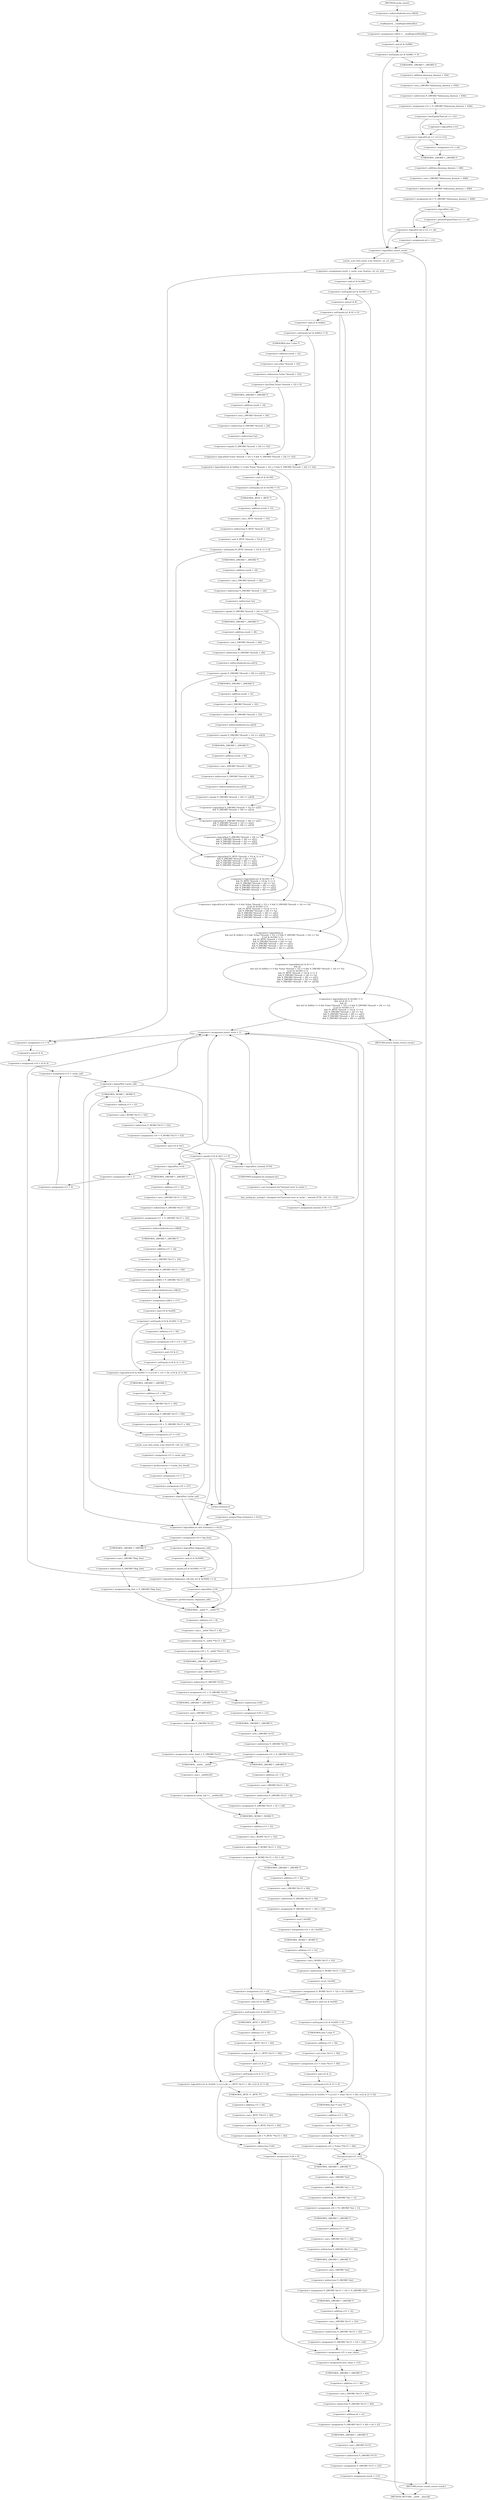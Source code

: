 digraph cache_insert {  
"1000148" [label = "(<operator>.assignment,v28[3] = __readfsqword(0x28u))" ]
"1000149" [label = "(<operator>.indirectIndexAccess,v28[3])" ]
"1000152" [label = "(__readfsqword,__readfsqword(0x28u))" ]
"1000155" [label = "(<operator>.notEquals,(a5 & 0x980) != 0)" ]
"1000156" [label = "(<operator>.and,a5 & 0x980)" ]
"1000161" [label = "(<operator>.assignment,v12 = *(_QWORD *)(dnsmasq_daemon + 456))" ]
"1000163" [label = "(<operator>.indirection,*(_QWORD *)(dnsmasq_daemon + 456))" ]
"1000164" [label = "(<operator>.cast,(_QWORD *)(dnsmasq_daemon + 456))" ]
"1000165" [label = "(UNKNOWN,_QWORD *,_QWORD *)" ]
"1000166" [label = "(<operator>.addition,dnsmasq_daemon + 456)" ]
"1000170" [label = "(<operator>.logicalOr,a4 <= v12 || !v12)" ]
"1000171" [label = "(<operator>.lessEqualsThan,a4 <= v12)" ]
"1000174" [label = "(<operator>.logicalNot,!v12)" ]
"1000176" [label = "(<operator>.assignment,v12 = a4)" ]
"1000179" [label = "(<operator>.assignment,a4 = *(_QWORD *)(dnsmasq_daemon + 448))" ]
"1000181" [label = "(<operator>.indirection,*(_QWORD *)(dnsmasq_daemon + 448))" ]
"1000182" [label = "(<operator>.cast,(_QWORD *)(dnsmasq_daemon + 448))" ]
"1000183" [label = "(UNKNOWN,_QWORD *,_QWORD *)" ]
"1000184" [label = "(<operator>.addition,dnsmasq_daemon + 448)" ]
"1000188" [label = "(<operator>.logicalOr,!a4 || v12 >= a4)" ]
"1000189" [label = "(<operator>.logicalNot,!a4)" ]
"1000191" [label = "(<operator>.greaterEqualsThan,v12 >= a4)" ]
"1000194" [label = "(<operator>.assignment,a4 = v12)" ]
"1000199" [label = "(<operator>.logicalNot,!insert_error)" ]
"1000202" [label = "(<operator>.assignment,result = cache_scan_free(src, a2, a3, a5))" ]
"1000204" [label = "(cache_scan_free,cache_scan_free(src, a2, a3, a5))" ]
"1000213" [label = "(<operator>.logicalAnd,(a5 & 0x180) != 0\n        && (a5 & 8) != 0\n        && a2\n        && ((a5 & 0x80u) != 0 && *(char *)(result + 52) < 0 && *(_DWORD *)(result + 24) == *a2\n         || (a5 & 0x100) != 0\n         && (*(_BYTE *)(result + 53) & 1) != 0\n         && *(_DWORD *)(result + 24) == *a2\n         && *(_DWORD *)(result + 28) == a2[1]\n         && *(_DWORD *)(result + 32) == a2[2]\n         && *(_DWORD *)(result + 36) == a2[3]))" ]
"1000214" [label = "(<operator>.notEquals,(a5 & 0x180) != 0)" ]
"1000215" [label = "(<operator>.and,a5 & 0x180)" ]
"1000219" [label = "(<operator>.logicalAnd,(a5 & 8) != 0\n        && a2\n        && ((a5 & 0x80u) != 0 && *(char *)(result + 52) < 0 && *(_DWORD *)(result + 24) == *a2\n         || (a5 & 0x100) != 0\n         && (*(_BYTE *)(result + 53) & 1) != 0\n         && *(_DWORD *)(result + 24) == *a2\n         && *(_DWORD *)(result + 28) == a2[1]\n         && *(_DWORD *)(result + 32) == a2[2]\n         && *(_DWORD *)(result + 36) == a2[3]))" ]
"1000220" [label = "(<operator>.notEquals,(a5 & 8) != 0)" ]
"1000221" [label = "(<operator>.and,a5 & 8)" ]
"1000225" [label = "(<operator>.logicalAnd,a2\n        && ((a5 & 0x80u) != 0 && *(char *)(result + 52) < 0 && *(_DWORD *)(result + 24) == *a2\n         || (a5 & 0x100) != 0\n         && (*(_BYTE *)(result + 53) & 1) != 0\n         && *(_DWORD *)(result + 24) == *a2\n         && *(_DWORD *)(result + 28) == a2[1]\n         && *(_DWORD *)(result + 32) == a2[2]\n         && *(_DWORD *)(result + 36) == a2[3]))" ]
"1000227" [label = "(<operator>.logicalOr,(a5 & 0x80u) != 0 && *(char *)(result + 52) < 0 && *(_DWORD *)(result + 24) == *a2\n         || (a5 & 0x100) != 0\n         && (*(_BYTE *)(result + 53) & 1) != 0\n         && *(_DWORD *)(result + 24) == *a2\n         && *(_DWORD *)(result + 28) == a2[1]\n         && *(_DWORD *)(result + 32) == a2[2]\n         && *(_DWORD *)(result + 36) == a2[3])" ]
"1000228" [label = "(<operator>.logicalAnd,(a5 & 0x80u) != 0 && *(char *)(result + 52) < 0 && *(_DWORD *)(result + 24) == *a2)" ]
"1000229" [label = "(<operator>.notEquals,(a5 & 0x80u) != 0)" ]
"1000230" [label = "(<operator>.and,a5 & 0x80u)" ]
"1000234" [label = "(<operator>.logicalAnd,*(char *)(result + 52) < 0 && *(_DWORD *)(result + 24) == *a2)" ]
"1000235" [label = "(<operator>.lessThan,*(char *)(result + 52) < 0)" ]
"1000236" [label = "(<operator>.indirection,*(char *)(result + 52))" ]
"1000237" [label = "(<operator>.cast,(char *)(result + 52))" ]
"1000238" [label = "(UNKNOWN,char *,char *)" ]
"1000239" [label = "(<operator>.addition,result + 52)" ]
"1000243" [label = "(<operator>.equals,*(_DWORD *)(result + 24) == *a2)" ]
"1000244" [label = "(<operator>.indirection,*(_DWORD *)(result + 24))" ]
"1000245" [label = "(<operator>.cast,(_DWORD *)(result + 24))" ]
"1000246" [label = "(UNKNOWN,_DWORD *,_DWORD *)" ]
"1000247" [label = "(<operator>.addition,result + 24)" ]
"1000250" [label = "(<operator>.indirection,*a2)" ]
"1000252" [label = "(<operator>.logicalAnd,(a5 & 0x100) != 0\n         && (*(_BYTE *)(result + 53) & 1) != 0\n         && *(_DWORD *)(result + 24) == *a2\n         && *(_DWORD *)(result + 28) == a2[1]\n         && *(_DWORD *)(result + 32) == a2[2]\n         && *(_DWORD *)(result + 36) == a2[3])" ]
"1000253" [label = "(<operator>.notEquals,(a5 & 0x100) != 0)" ]
"1000254" [label = "(<operator>.and,a5 & 0x100)" ]
"1000258" [label = "(<operator>.logicalAnd,(*(_BYTE *)(result + 53) & 1) != 0\n         && *(_DWORD *)(result + 24) == *a2\n         && *(_DWORD *)(result + 28) == a2[1]\n         && *(_DWORD *)(result + 32) == a2[2]\n         && *(_DWORD *)(result + 36) == a2[3])" ]
"1000259" [label = "(<operator>.notEquals,(*(_BYTE *)(result + 53) & 1) != 0)" ]
"1000260" [label = "(<operator>.and,*(_BYTE *)(result + 53) & 1)" ]
"1000261" [label = "(<operator>.indirection,*(_BYTE *)(result + 53))" ]
"1000262" [label = "(<operator>.cast,(_BYTE *)(result + 53))" ]
"1000263" [label = "(UNKNOWN,_BYTE *,_BYTE *)" ]
"1000264" [label = "(<operator>.addition,result + 53)" ]
"1000269" [label = "(<operator>.logicalAnd,*(_DWORD *)(result + 24) == *a2\n         && *(_DWORD *)(result + 28) == a2[1]\n         && *(_DWORD *)(result + 32) == a2[2]\n         && *(_DWORD *)(result + 36) == a2[3])" ]
"1000270" [label = "(<operator>.equals,*(_DWORD *)(result + 24) == *a2)" ]
"1000271" [label = "(<operator>.indirection,*(_DWORD *)(result + 24))" ]
"1000272" [label = "(<operator>.cast,(_DWORD *)(result + 24))" ]
"1000273" [label = "(UNKNOWN,_DWORD *,_DWORD *)" ]
"1000274" [label = "(<operator>.addition,result + 24)" ]
"1000277" [label = "(<operator>.indirection,*a2)" ]
"1000279" [label = "(<operator>.logicalAnd,*(_DWORD *)(result + 28) == a2[1]\n         && *(_DWORD *)(result + 32) == a2[2]\n         && *(_DWORD *)(result + 36) == a2[3])" ]
"1000280" [label = "(<operator>.equals,*(_DWORD *)(result + 28) == a2[1])" ]
"1000281" [label = "(<operator>.indirection,*(_DWORD *)(result + 28))" ]
"1000282" [label = "(<operator>.cast,(_DWORD *)(result + 28))" ]
"1000283" [label = "(UNKNOWN,_DWORD *,_DWORD *)" ]
"1000284" [label = "(<operator>.addition,result + 28)" ]
"1000287" [label = "(<operator>.indirectIndexAccess,a2[1])" ]
"1000290" [label = "(<operator>.logicalAnd,*(_DWORD *)(result + 32) == a2[2]\n         && *(_DWORD *)(result + 36) == a2[3])" ]
"1000291" [label = "(<operator>.equals,*(_DWORD *)(result + 32) == a2[2])" ]
"1000292" [label = "(<operator>.indirection,*(_DWORD *)(result + 32))" ]
"1000293" [label = "(<operator>.cast,(_DWORD *)(result + 32))" ]
"1000294" [label = "(UNKNOWN,_DWORD *,_DWORD *)" ]
"1000295" [label = "(<operator>.addition,result + 32)" ]
"1000298" [label = "(<operator>.indirectIndexAccess,a2[2])" ]
"1000301" [label = "(<operator>.equals,*(_DWORD *)(result + 36) == a2[3])" ]
"1000302" [label = "(<operator>.indirection,*(_DWORD *)(result + 36))" ]
"1000303" [label = "(<operator>.cast,(_DWORD *)(result + 36))" ]
"1000304" [label = "(UNKNOWN,_DWORD *,_DWORD *)" ]
"1000305" [label = "(<operator>.addition,result + 36)" ]
"1000308" [label = "(<operator>.indirectIndexAccess,a2[3])" ]
"1000312" [label = "(RETURN,return result;,return result;)" ]
"1000315" [label = "(<operator>.assignment,insert_error = 1)" ]
"1000319" [label = "(<operator>.assignment,v13 = 0)" ]
"1000322" [label = "(<operator>.assignment,v14 = a5 & 4)" ]
"1000324" [label = "(<operator>.and,a5 & 4)" ]
"1000328" [label = "(<operator>.assignment,v15 = cache_tail)" ]
"1000332" [label = "(<operator>.logicalNot,!cache_tail)" ]
"1000338" [label = "(<operator>.assignment,v16 = *(_WORD *)(v15 + 52))" ]
"1000340" [label = "(<operator>.indirection,*(_WORD *)(v15 + 52))" ]
"1000341" [label = "(<operator>.cast,(_WORD *)(v15 + 52))" ]
"1000342" [label = "(UNKNOWN,_WORD *,_WORD *)" ]
"1000343" [label = "(<operator>.addition,v15 + 52)" ]
"1000347" [label = "(<operator>.equals,(v16 & 0xC) == 0)" ]
"1000348" [label = "(<operator>.and,v16 & 0xC)" ]
"1000357" [label = "(<operator>.logicalNot,!warned_8730)" ]
"1000360" [label = "(my_syslog,my_syslog(3, (unsigned int)\"Internal error in cache.\", warned_8730, v10, v11, v13))" ]
"1000362" [label = "(<operator>.cast,(unsigned int)\"Internal error in cache.\")" ]
"1000363" [label = "(UNKNOWN,unsigned int,unsigned int)" ]
"1000369" [label = "(<operator>.assignment,warned_8730 = 1)" ]
"1000374" [label = "(<operator>.logicalNot,!v14)" ]
"1000377" [label = "(<operator>.assignment,v14 = 1)" ]
"1000380" [label = "(<operator>.assignment,v13 = 0)" ]
"1000384" [label = "(<operator>.assignment,v17 = *(_QWORD *)(v15 + 32))" ]
"1000386" [label = "(<operator>.indirection,*(_QWORD *)(v15 + 32))" ]
"1000387" [label = "(<operator>.cast,(_QWORD *)(v15 + 32))" ]
"1000388" [label = "(UNKNOWN,_QWORD *,_QWORD *)" ]
"1000389" [label = "(<operator>.addition,v15 + 32)" ]
"1000392" [label = "(<operator>.assignment,v28[0] = *(_QWORD *)(v15 + 24))" ]
"1000393" [label = "(<operator>.indirectIndexAccess,v28[0])" ]
"1000396" [label = "(<operator>.indirection,*(_QWORD *)(v15 + 24))" ]
"1000397" [label = "(<operator>.cast,(_QWORD *)(v15 + 24))" ]
"1000398" [label = "(UNKNOWN,_QWORD *,_QWORD *)" ]
"1000399" [label = "(<operator>.addition,v15 + 24)" ]
"1000402" [label = "(<operator>.assignment,v28[1] = v17)" ]
"1000403" [label = "(<operator>.indirectIndexAccess,v28[1])" ]
"1000408" [label = "(<operator>.logicalOr,(v16 & 0x200) != 0 || (v18 = v15 + 56, (v16 & 2) != 0))" ]
"1000409" [label = "(<operator>.notEquals,(v16 & 0x200) != 0)" ]
"1000410" [label = "(<operator>.and,v16 & 0x200)" ]
"1000415" [label = "(<operator>.assignment,v18 = v15 + 56)" ]
"1000417" [label = "(<operator>.addition,v15 + 56)" ]
"1000420" [label = "(<operator>.notEquals,(v16 & 2) != 0)" ]
"1000421" [label = "(<operator>.and,v16 & 2)" ]
"1000425" [label = "(<operator>.assignment,v18 = *(_QWORD *)(v15 + 56))" ]
"1000427" [label = "(<operator>.indirection,*(_QWORD *)(v15 + 56))" ]
"1000428" [label = "(<operator>.cast,(_QWORD *)(v15 + 56))" ]
"1000429" [label = "(UNKNOWN,_QWORD *,_QWORD *)" ]
"1000430" [label = "(<operator>.addition,v15 + 56)" ]
"1000433" [label = "(<operator>.assignment,v27 = v14)" ]
"1000436" [label = "(cache_scan_free,cache_scan_free(v18, v28, a3, v16))" ]
"1000441" [label = "(<operator>.assignment,v15 = cache_tail)" ]
"1000444" [label = "(<operator>.preIncrement,++cache_live_freed)" ]
"1000446" [label = "(<operator>.assignment,v13 = 1)" ]
"1000449" [label = "(<operator>.assignment,v14 = v27)" ]
"1000453" [label = "(<operator>.logicalNot,!cache_tail)" ]
"1000457" [label = "(<operator>.logicalAnd,src && strlen(src) > 0x31)" ]
"1000459" [label = "(<operator>.greaterThan,strlen(src) > 0x31)" ]
"1000460" [label = "(strlen,strlen(src))" ]
"1000464" [label = "(<operator>.assignment,v19 = big_free)" ]
"1000470" [label = "(<operator>.assignment,big_free = *(_QWORD *)big_free)" ]
"1000472" [label = "(<operator>.indirection,*(_QWORD *)big_free)" ]
"1000473" [label = "(<operator>.cast,(_QWORD *)big_free)" ]
"1000474" [label = "(UNKNOWN,_QWORD *,_QWORD *)" ]
"1000479" [label = "(<operator>.logicalAnd,!bignames_left && (a5 & 0x5000) == 0)" ]
"1000480" [label = "(<operator>.logicalNot,!bignames_left)" ]
"1000482" [label = "(<operator>.equals,(a5 & 0x5000) == 0)" ]
"1000483" [label = "(<operator>.and,a5 & 0x5000)" ]
"1000489" [label = "(<operator>.logicalNot,!v19)" ]
"1000494" [label = "(<operator>.preDecrement,--bignames_left)" ]
"1000499" [label = "(<operator>.assignment,v20 = *(__int64 **)(v15 + 8))" ]
"1000501" [label = "(<operator>.indirection,*(__int64 **)(v15 + 8))" ]
"1000502" [label = "(<operator>.cast,(__int64 **)(v15 + 8))" ]
"1000503" [label = "(UNKNOWN,__int64 **,__int64 **)" ]
"1000504" [label = "(<operator>.addition,v15 + 8)" ]
"1000507" [label = "(<operator>.assignment,v21 = *(_QWORD *)v15)" ]
"1000509" [label = "(<operator>.indirection,*(_QWORD *)v15)" ]
"1000510" [label = "(<operator>.cast,(_QWORD *)v15)" ]
"1000511" [label = "(UNKNOWN,_QWORD *,_QWORD *)" ]
"1000516" [label = "(<operator>.assignment,*v20 = v21)" ]
"1000517" [label = "(<operator>.indirection,*v20)" ]
"1000520" [label = "(<operator>.assignment,v21 = *(_QWORD *)v15)" ]
"1000522" [label = "(<operator>.indirection,*(_QWORD *)v15)" ]
"1000523" [label = "(<operator>.cast,(_QWORD *)v15)" ]
"1000524" [label = "(UNKNOWN,_QWORD *,_QWORD *)" ]
"1000528" [label = "(<operator>.assignment,cache_head = *(_QWORD *)v15)" ]
"1000530" [label = "(<operator>.indirection,*(_QWORD *)v15)" ]
"1000531" [label = "(<operator>.cast,(_QWORD *)v15)" ]
"1000532" [label = "(UNKNOWN,_QWORD *,_QWORD *)" ]
"1000536" [label = "(<operator>.assignment,*(_QWORD *)(v21 + 8) = v20)" ]
"1000537" [label = "(<operator>.indirection,*(_QWORD *)(v21 + 8))" ]
"1000538" [label = "(<operator>.cast,(_QWORD *)(v21 + 8))" ]
"1000539" [label = "(UNKNOWN,_QWORD *,_QWORD *)" ]
"1000540" [label = "(<operator>.addition,v21 + 8)" ]
"1000545" [label = "(<operator>.assignment,cache_tail = (__int64)v20)" ]
"1000547" [label = "(<operator>.cast,(__int64)v20)" ]
"1000548" [label = "(UNKNOWN,__int64,__int64)" ]
"1000550" [label = "(<operator>.assignment,*(_WORD *)(v15 + 52) = a5)" ]
"1000551" [label = "(<operator>.indirection,*(_WORD *)(v15 + 52))" ]
"1000552" [label = "(<operator>.cast,(_WORD *)(v15 + 52))" ]
"1000553" [label = "(UNKNOWN,_WORD *,_WORD *)" ]
"1000554" [label = "(<operator>.addition,v15 + 52)" ]
"1000561" [label = "(<operator>.assignment,*(_QWORD *)(v15 + 56) = v19)" ]
"1000562" [label = "(<operator>.indirection,*(_QWORD *)(v15 + 56))" ]
"1000563" [label = "(<operator>.cast,(_QWORD *)(v15 + 56))" ]
"1000564" [label = "(UNKNOWN,_QWORD *,_QWORD *)" ]
"1000565" [label = "(<operator>.addition,v15 + 56)" ]
"1000569" [label = "(<operator>.assignment,v22 = a5 | 0x200)" ]
"1000571" [label = "(<operator>.or,a5 | 0x200)" ]
"1000574" [label = "(<operator>.assignment,*(_WORD *)(v15 + 52) = a5 | 0x200)" ]
"1000575" [label = "(<operator>.indirection,*(_WORD *)(v15 + 52))" ]
"1000576" [label = "(<operator>.cast,(_WORD *)(v15 + 52))" ]
"1000577" [label = "(UNKNOWN,_WORD *,_WORD *)" ]
"1000578" [label = "(<operator>.addition,v15 + 52)" ]
"1000581" [label = "(<operator>.or,a5 | 0x200)" ]
"1000586" [label = "(<operator>.assignment,v22 = a5)" ]
"1000593" [label = "(<operator>.logicalOr,(v22 & 0x200) != 0 || (v23 = (char *)(v15 + 56), (v22 & 2) != 0))" ]
"1000594" [label = "(<operator>.notEquals,(v22 & 0x200) != 0)" ]
"1000595" [label = "(<operator>.and,v22 & 0x200)" ]
"1000600" [label = "(<operator>.assignment,v23 = (char *)(v15 + 56))" ]
"1000602" [label = "(<operator>.cast,(char *)(v15 + 56))" ]
"1000603" [label = "(UNKNOWN,char *,char *)" ]
"1000604" [label = "(<operator>.addition,v15 + 56)" ]
"1000607" [label = "(<operator>.notEquals,(v22 & 2) != 0)" ]
"1000608" [label = "(<operator>.and,v22 & 2)" ]
"1000612" [label = "(<operator>.assignment,v23 = *(char **)(v15 + 56))" ]
"1000614" [label = "(<operator>.indirection,*(char **)(v15 + 56))" ]
"1000615" [label = "(<operator>.cast,(char **)(v15 + 56))" ]
"1000616" [label = "(UNKNOWN,char **,char **)" ]
"1000617" [label = "(<operator>.addition,v15 + 56)" ]
"1000620" [label = "(strcpy,strcpy(v23, src))" ]
"1000626" [label = "(<operator>.logicalOr,(v22 & 0x200) != 0 || (v26 = (_BYTE *)(v15 + 56), (v22 & 2) != 0))" ]
"1000627" [label = "(<operator>.notEquals,(v22 & 0x200) != 0)" ]
"1000628" [label = "(<operator>.and,v22 & 0x200)" ]
"1000633" [label = "(<operator>.assignment,v26 = (_BYTE *)(v15 + 56))" ]
"1000635" [label = "(<operator>.cast,(_BYTE *)(v15 + 56))" ]
"1000636" [label = "(UNKNOWN,_BYTE *,_BYTE *)" ]
"1000637" [label = "(<operator>.addition,v15 + 56)" ]
"1000640" [label = "(<operator>.notEquals,(v22 & 2) != 0)" ]
"1000641" [label = "(<operator>.and,v22 & 2)" ]
"1000645" [label = "(<operator>.assignment,v26 = *(_BYTE **)(v15 + 56))" ]
"1000647" [label = "(<operator>.indirection,*(_BYTE **)(v15 + 56))" ]
"1000648" [label = "(<operator>.cast,(_BYTE **)(v15 + 56))" ]
"1000649" [label = "(UNKNOWN,_BYTE **,_BYTE **)" ]
"1000650" [label = "(<operator>.addition,v15 + 56)" ]
"1000653" [label = "(<operator>.assignment,*v26 = 0)" ]
"1000654" [label = "(<operator>.indirection,*v26)" ]
"1000660" [label = "(<operator>.assignment,v24 = *((_QWORD *)a2 + 1))" ]
"1000662" [label = "(<operator>.indirection,*((_QWORD *)a2 + 1))" ]
"1000663" [label = "(<operator>.addition,(_QWORD *)a2 + 1)" ]
"1000664" [label = "(<operator>.cast,(_QWORD *)a2)" ]
"1000665" [label = "(UNKNOWN,_QWORD *,_QWORD *)" ]
"1000668" [label = "(<operator>.assignment,*(_QWORD *)(v15 + 24) = *(_QWORD *)a2)" ]
"1000669" [label = "(<operator>.indirection,*(_QWORD *)(v15 + 24))" ]
"1000670" [label = "(<operator>.cast,(_QWORD *)(v15 + 24))" ]
"1000671" [label = "(UNKNOWN,_QWORD *,_QWORD *)" ]
"1000672" [label = "(<operator>.addition,v15 + 24)" ]
"1000675" [label = "(<operator>.indirection,*(_QWORD *)a2)" ]
"1000676" [label = "(<operator>.cast,(_QWORD *)a2)" ]
"1000677" [label = "(UNKNOWN,_QWORD *,_QWORD *)" ]
"1000679" [label = "(<operator>.assignment,*(_QWORD *)(v15 + 32) = v24)" ]
"1000680" [label = "(<operator>.indirection,*(_QWORD *)(v15 + 32))" ]
"1000681" [label = "(<operator>.cast,(_QWORD *)(v15 + 32))" ]
"1000682" [label = "(UNKNOWN,_QWORD *,_QWORD *)" ]
"1000683" [label = "(<operator>.addition,v15 + 32)" ]
"1000687" [label = "(<operator>.assignment,v25 = new_chain)" ]
"1000690" [label = "(<operator>.assignment,new_chain = v15)" ]
"1000693" [label = "(<operator>.assignment,*(_QWORD *)(v15 + 40) = a4 + a3)" ]
"1000694" [label = "(<operator>.indirection,*(_QWORD *)(v15 + 40))" ]
"1000695" [label = "(<operator>.cast,(_QWORD *)(v15 + 40))" ]
"1000696" [label = "(UNKNOWN,_QWORD *,_QWORD *)" ]
"1000697" [label = "(<operator>.addition,v15 + 40)" ]
"1000700" [label = "(<operator>.addition,a4 + a3)" ]
"1000703" [label = "(<operator>.assignment,*(_QWORD *)v15 = v25)" ]
"1000704" [label = "(<operator>.indirection,*(_QWORD *)v15)" ]
"1000705" [label = "(<operator>.cast,(_QWORD *)v15)" ]
"1000706" [label = "(UNKNOWN,_QWORD *,_QWORD *)" ]
"1000709" [label = "(<operator>.assignment,result = v15)" ]
"1000712" [label = "(RETURN,return result;,return result;)" ]
"1000121" [label = "(METHOD,cache_insert)" ]
"1000714" [label = "(METHOD_RETURN,__int64 __fastcall)" ]
  "1000148" -> "1000156" 
  "1000149" -> "1000152" 
  "1000152" -> "1000148" 
  "1000155" -> "1000165" 
  "1000155" -> "1000199" 
  "1000156" -> "1000155" 
  "1000161" -> "1000171" 
  "1000163" -> "1000161" 
  "1000164" -> "1000163" 
  "1000165" -> "1000166" 
  "1000166" -> "1000164" 
  "1000170" -> "1000176" 
  "1000170" -> "1000183" 
  "1000171" -> "1000170" 
  "1000171" -> "1000174" 
  "1000174" -> "1000170" 
  "1000176" -> "1000183" 
  "1000179" -> "1000189" 
  "1000181" -> "1000179" 
  "1000182" -> "1000181" 
  "1000183" -> "1000184" 
  "1000184" -> "1000182" 
  "1000188" -> "1000194" 
  "1000188" -> "1000199" 
  "1000189" -> "1000188" 
  "1000189" -> "1000191" 
  "1000191" -> "1000188" 
  "1000194" -> "1000199" 
  "1000199" -> "1000204" 
  "1000199" -> "1000712" 
  "1000202" -> "1000215" 
  "1000202" -> "1000319" 
  "1000204" -> "1000202" 
  "1000213" -> "1000312" 
  "1000213" -> "1000315" 
  "1000214" -> "1000213" 
  "1000214" -> "1000221" 
  "1000215" -> "1000214" 
  "1000219" -> "1000213" 
  "1000220" -> "1000219" 
  "1000220" -> "1000225" 
  "1000220" -> "1000230" 
  "1000221" -> "1000220" 
  "1000225" -> "1000219" 
  "1000227" -> "1000225" 
  "1000228" -> "1000227" 
  "1000228" -> "1000254" 
  "1000229" -> "1000238" 
  "1000229" -> "1000228" 
  "1000230" -> "1000229" 
  "1000234" -> "1000228" 
  "1000235" -> "1000246" 
  "1000235" -> "1000234" 
  "1000236" -> "1000235" 
  "1000237" -> "1000236" 
  "1000238" -> "1000239" 
  "1000239" -> "1000237" 
  "1000243" -> "1000234" 
  "1000244" -> "1000250" 
  "1000245" -> "1000244" 
  "1000246" -> "1000247" 
  "1000247" -> "1000245" 
  "1000250" -> "1000243" 
  "1000252" -> "1000227" 
  "1000253" -> "1000263" 
  "1000253" -> "1000252" 
  "1000254" -> "1000253" 
  "1000258" -> "1000252" 
  "1000259" -> "1000273" 
  "1000259" -> "1000258" 
  "1000260" -> "1000259" 
  "1000261" -> "1000260" 
  "1000262" -> "1000261" 
  "1000263" -> "1000264" 
  "1000264" -> "1000262" 
  "1000269" -> "1000258" 
  "1000270" -> "1000283" 
  "1000270" -> "1000269" 
  "1000271" -> "1000277" 
  "1000272" -> "1000271" 
  "1000273" -> "1000274" 
  "1000274" -> "1000272" 
  "1000277" -> "1000270" 
  "1000279" -> "1000269" 
  "1000280" -> "1000294" 
  "1000280" -> "1000279" 
  "1000281" -> "1000287" 
  "1000282" -> "1000281" 
  "1000283" -> "1000284" 
  "1000284" -> "1000282" 
  "1000287" -> "1000280" 
  "1000290" -> "1000279" 
  "1000291" -> "1000304" 
  "1000291" -> "1000290" 
  "1000292" -> "1000298" 
  "1000293" -> "1000292" 
  "1000294" -> "1000295" 
  "1000295" -> "1000293" 
  "1000298" -> "1000291" 
  "1000301" -> "1000290" 
  "1000302" -> "1000308" 
  "1000303" -> "1000302" 
  "1000304" -> "1000305" 
  "1000305" -> "1000303" 
  "1000308" -> "1000301" 
  "1000312" -> "1000714" 
  "1000315" -> "1000319" 
  "1000319" -> "1000324" 
  "1000322" -> "1000328" 
  "1000324" -> "1000322" 
  "1000328" -> "1000332" 
  "1000332" -> "1000315" 
  "1000332" -> "1000342" 
  "1000332" -> "1000457" 
  "1000332" -> "1000460" 
  "1000338" -> "1000348" 
  "1000340" -> "1000338" 
  "1000341" -> "1000340" 
  "1000342" -> "1000343" 
  "1000343" -> "1000341" 
  "1000347" -> "1000457" 
  "1000347" -> "1000460" 
  "1000347" -> "1000357" 
  "1000347" -> "1000374" 
  "1000348" -> "1000347" 
  "1000357" -> "1000363" 
  "1000357" -> "1000315" 
  "1000360" -> "1000369" 
  "1000362" -> "1000360" 
  "1000363" -> "1000362" 
  "1000369" -> "1000315" 
  "1000374" -> "1000377" 
  "1000374" -> "1000388" 
  "1000377" -> "1000380" 
  "1000380" -> "1000328" 
  "1000384" -> "1000393" 
  "1000386" -> "1000384" 
  "1000387" -> "1000386" 
  "1000388" -> "1000389" 
  "1000389" -> "1000387" 
  "1000392" -> "1000403" 
  "1000393" -> "1000398" 
  "1000396" -> "1000392" 
  "1000397" -> "1000396" 
  "1000398" -> "1000399" 
  "1000399" -> "1000397" 
  "1000402" -> "1000410" 
  "1000403" -> "1000402" 
  "1000408" -> "1000429" 
  "1000408" -> "1000433" 
  "1000409" -> "1000408" 
  "1000409" -> "1000417" 
  "1000410" -> "1000409" 
  "1000415" -> "1000421" 
  "1000417" -> "1000415" 
  "1000420" -> "1000408" 
  "1000421" -> "1000420" 
  "1000425" -> "1000433" 
  "1000427" -> "1000425" 
  "1000428" -> "1000427" 
  "1000429" -> "1000430" 
  "1000430" -> "1000428" 
  "1000433" -> "1000436" 
  "1000436" -> "1000441" 
  "1000441" -> "1000444" 
  "1000444" -> "1000446" 
  "1000446" -> "1000449" 
  "1000449" -> "1000453" 
  "1000453" -> "1000342" 
  "1000453" -> "1000457" 
  "1000453" -> "1000460" 
  "1000453" -> "1000315" 
  "1000457" -> "1000464" 
  "1000457" -> "1000503" 
  "1000459" -> "1000457" 
  "1000460" -> "1000459" 
  "1000464" -> "1000474" 
  "1000464" -> "1000480" 
  "1000470" -> "1000503" 
  "1000472" -> "1000470" 
  "1000473" -> "1000472" 
  "1000474" -> "1000473" 
  "1000479" -> "1000315" 
  "1000479" -> "1000489" 
  "1000480" -> "1000479" 
  "1000480" -> "1000483" 
  "1000482" -> "1000479" 
  "1000483" -> "1000482" 
  "1000489" -> "1000315" 
  "1000489" -> "1000494" 
  "1000489" -> "1000503" 
  "1000494" -> "1000503" 
  "1000499" -> "1000511" 
  "1000501" -> "1000499" 
  "1000502" -> "1000501" 
  "1000503" -> "1000504" 
  "1000504" -> "1000502" 
  "1000507" -> "1000517" 
  "1000507" -> "1000532" 
  "1000509" -> "1000507" 
  "1000510" -> "1000509" 
  "1000511" -> "1000510" 
  "1000516" -> "1000524" 
  "1000517" -> "1000516" 
  "1000520" -> "1000539" 
  "1000520" -> "1000548" 
  "1000522" -> "1000520" 
  "1000523" -> "1000522" 
  "1000524" -> "1000523" 
  "1000528" -> "1000539" 
  "1000528" -> "1000548" 
  "1000530" -> "1000528" 
  "1000531" -> "1000530" 
  "1000532" -> "1000531" 
  "1000536" -> "1000553" 
  "1000537" -> "1000536" 
  "1000538" -> "1000537" 
  "1000539" -> "1000540" 
  "1000540" -> "1000538" 
  "1000545" -> "1000553" 
  "1000547" -> "1000545" 
  "1000548" -> "1000547" 
  "1000550" -> "1000564" 
  "1000550" -> "1000586" 
  "1000551" -> "1000550" 
  "1000552" -> "1000551" 
  "1000553" -> "1000554" 
  "1000554" -> "1000552" 
  "1000561" -> "1000571" 
  "1000562" -> "1000561" 
  "1000563" -> "1000562" 
  "1000564" -> "1000565" 
  "1000565" -> "1000563" 
  "1000569" -> "1000577" 
  "1000571" -> "1000569" 
  "1000574" -> "1000595" 
  "1000574" -> "1000628" 
  "1000575" -> "1000581" 
  "1000576" -> "1000575" 
  "1000577" -> "1000578" 
  "1000578" -> "1000576" 
  "1000581" -> "1000574" 
  "1000586" -> "1000595" 
  "1000586" -> "1000628" 
  "1000593" -> "1000616" 
  "1000593" -> "1000620" 
  "1000594" -> "1000593" 
  "1000594" -> "1000603" 
  "1000595" -> "1000594" 
  "1000600" -> "1000608" 
  "1000602" -> "1000600" 
  "1000603" -> "1000604" 
  "1000604" -> "1000602" 
  "1000607" -> "1000593" 
  "1000608" -> "1000607" 
  "1000612" -> "1000620" 
  "1000614" -> "1000612" 
  "1000615" -> "1000614" 
  "1000616" -> "1000617" 
  "1000617" -> "1000615" 
  "1000620" -> "1000665" 
  "1000620" -> "1000687" 
  "1000626" -> "1000649" 
  "1000626" -> "1000654" 
  "1000627" -> "1000626" 
  "1000627" -> "1000636" 
  "1000628" -> "1000627" 
  "1000633" -> "1000641" 
  "1000635" -> "1000633" 
  "1000636" -> "1000637" 
  "1000637" -> "1000635" 
  "1000640" -> "1000626" 
  "1000641" -> "1000640" 
  "1000645" -> "1000654" 
  "1000647" -> "1000645" 
  "1000648" -> "1000647" 
  "1000649" -> "1000650" 
  "1000650" -> "1000648" 
  "1000653" -> "1000665" 
  "1000653" -> "1000687" 
  "1000654" -> "1000653" 
  "1000660" -> "1000671" 
  "1000662" -> "1000660" 
  "1000663" -> "1000662" 
  "1000664" -> "1000663" 
  "1000665" -> "1000664" 
  "1000668" -> "1000682" 
  "1000669" -> "1000677" 
  "1000670" -> "1000669" 
  "1000671" -> "1000672" 
  "1000672" -> "1000670" 
  "1000675" -> "1000668" 
  "1000676" -> "1000675" 
  "1000677" -> "1000676" 
  "1000679" -> "1000687" 
  "1000680" -> "1000679" 
  "1000681" -> "1000680" 
  "1000682" -> "1000683" 
  "1000683" -> "1000681" 
  "1000687" -> "1000690" 
  "1000690" -> "1000696" 
  "1000693" -> "1000706" 
  "1000694" -> "1000700" 
  "1000695" -> "1000694" 
  "1000696" -> "1000697" 
  "1000697" -> "1000695" 
  "1000700" -> "1000693" 
  "1000703" -> "1000709" 
  "1000704" -> "1000703" 
  "1000705" -> "1000704" 
  "1000706" -> "1000705" 
  "1000709" -> "1000712" 
  "1000712" -> "1000714" 
  "1000121" -> "1000149" 
}

